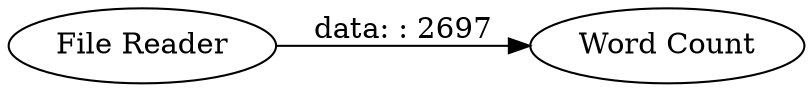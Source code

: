 digraph {
	"-7133651890741786489_5" [label="File Reader"]
	"-7133651890741786489_6" [label="Word Count"]
	"-7133651890741786489_5" -> "-7133651890741786489_6" [label="data: : 2697"]
	rankdir=LR
}
